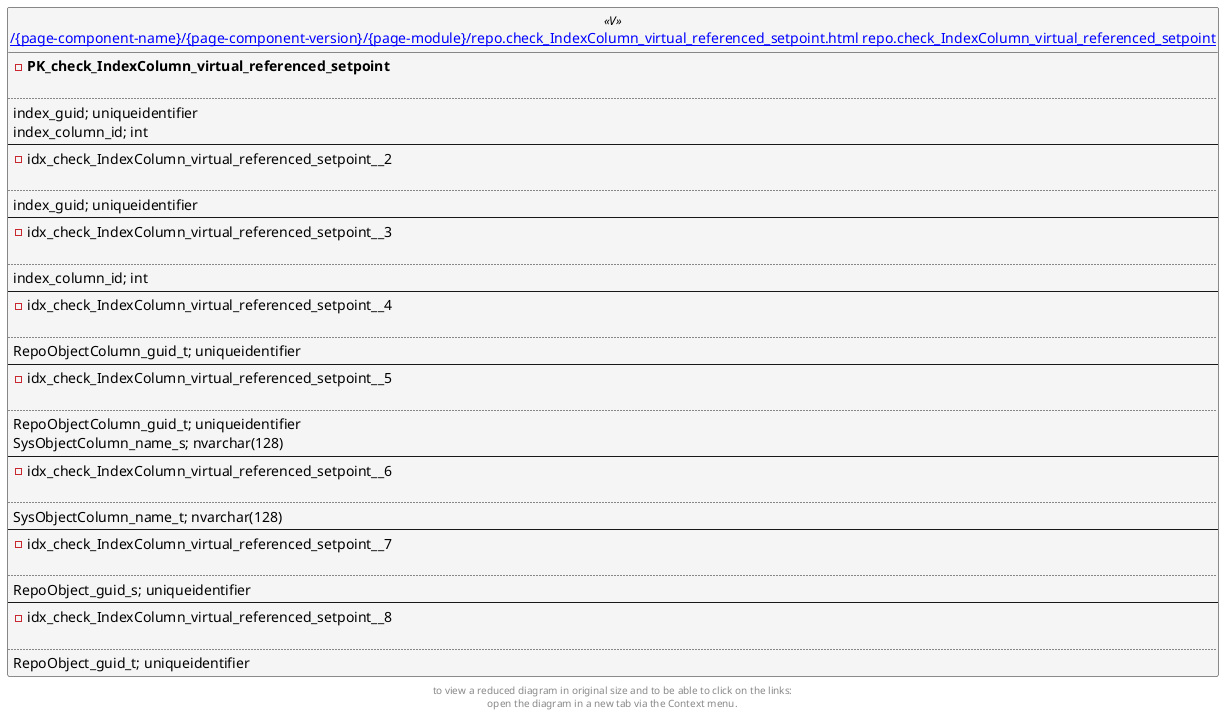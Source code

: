 @startuml
left to right direction
'top to bottom direction
hide circle
'avoide "." issues:
set namespaceSeparator none


skinparam class {
  BackgroundColor White
  BackgroundColor<<FN>> Yellow
  BackgroundColor<<FS>> Yellow
  BackgroundColor<<FT>> LightGray
  BackgroundColor<<IF>> Yellow
  BackgroundColor<<IS>> Yellow
  BackgroundColor<<P>> Aqua
  BackgroundColor<<PC>> Aqua
  BackgroundColor<<SN>> Yellow
  BackgroundColor<<SO>> SlateBlue
  BackgroundColor<<TF>> LightGray
  BackgroundColor<<TR>> Tomato
  BackgroundColor<<U>> White
  BackgroundColor<<V>> WhiteSmoke
  BackgroundColor<<X>> Aqua
}


entity "[[{site-url}/{page-component-name}/{page-component-version}/{page-module}/repo.check_IndexColumn_virtual_referenced_setpoint.html repo.check_IndexColumn_virtual_referenced_setpoint]]" as repo.check_IndexColumn_virtual_referenced_setpoint << V >> {
- **PK_check_IndexColumn_virtual_referenced_setpoint**

..
index_guid; uniqueidentifier
index_column_id; int
--
- idx_check_IndexColumn_virtual_referenced_setpoint__2

..
index_guid; uniqueidentifier
--
- idx_check_IndexColumn_virtual_referenced_setpoint__3

..
index_column_id; int
--
- idx_check_IndexColumn_virtual_referenced_setpoint__4

..
RepoObjectColumn_guid_t; uniqueidentifier
--
- idx_check_IndexColumn_virtual_referenced_setpoint__5

..
RepoObjectColumn_guid_t; uniqueidentifier
SysObjectColumn_name_s; nvarchar(128)
--
- idx_check_IndexColumn_virtual_referenced_setpoint__6

..
SysObjectColumn_name_t; nvarchar(128)
--
- idx_check_IndexColumn_virtual_referenced_setpoint__7

..
RepoObject_guid_s; uniqueidentifier
--
- idx_check_IndexColumn_virtual_referenced_setpoint__8

..
RepoObject_guid_t; uniqueidentifier
}


footer
to view a reduced diagram in original size and to be able to click on the links:
open the diagram in a new tab via the Context menu.
end footer

@enduml

